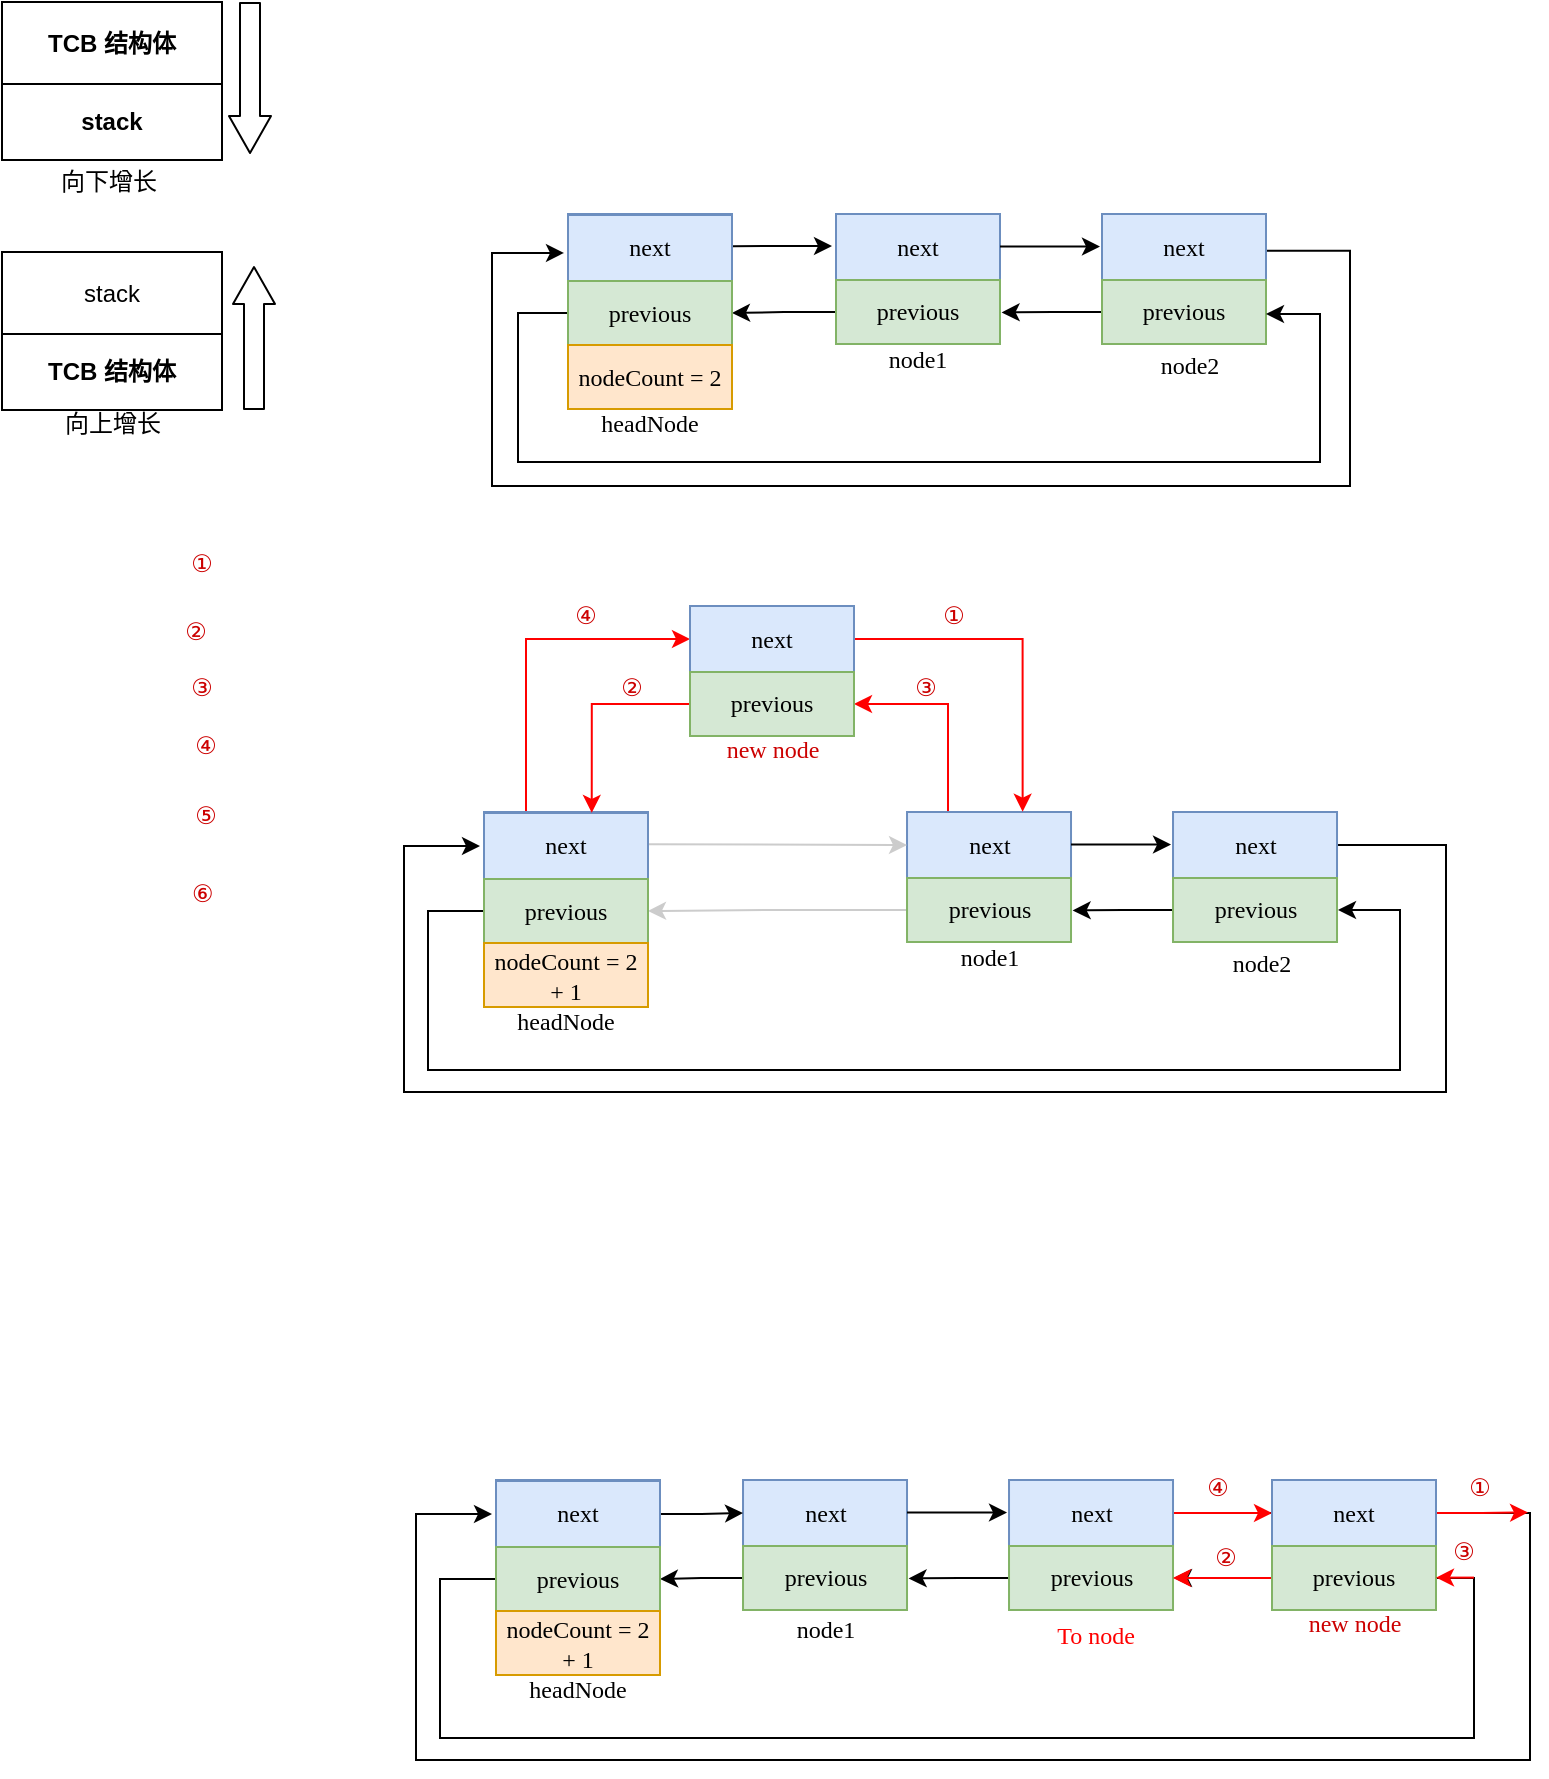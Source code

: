 <mxfile version="14.8.5" type="github">
  <diagram id="uJsgZqojlDLZ_dLQdqBV" name="第 1 页">
    <mxGraphModel dx="699" dy="451" grid="0" gridSize="10" guides="1" tooltips="1" connect="1" arrows="1" fold="1" page="0" pageScale="1" pageWidth="827" pageHeight="1169" math="0" shadow="0">
      <root>
        <mxCell id="0" />
        <mxCell id="1" parent="0" />
        <mxCell id="kMU8WNk6aDGuvhEju-qt-1" value="&lt;b&gt;TCB&amp;nbsp;结构体&lt;/b&gt;" style="rounded=0;whiteSpace=wrap;html=1;editable=0;" parent="1" vertex="1">
          <mxGeometry x="49" y="100" width="110" height="41" as="geometry" />
        </mxCell>
        <mxCell id="kMU8WNk6aDGuvhEju-qt-2" value="&lt;b&gt;stack&lt;/b&gt;" style="rounded=0;whiteSpace=wrap;html=1;editable=0;" parent="1" vertex="1">
          <mxGeometry x="49" y="141" width="110" height="38" as="geometry" />
        </mxCell>
        <mxCell id="kMU8WNk6aDGuvhEju-qt-3" value="" style="shape=flexArrow;endArrow=classic;html=1;endWidth=10;endSize=5.833;editable=0;" parent="1" edge="1">
          <mxGeometry width="50" height="50" relative="1" as="geometry">
            <mxPoint x="173" y="100" as="sourcePoint" />
            <mxPoint x="173" y="176" as="targetPoint" />
          </mxGeometry>
        </mxCell>
        <mxCell id="kMU8WNk6aDGuvhEju-qt-4" value="stack" style="rounded=0;whiteSpace=wrap;html=1;editable=0;" parent="1" vertex="1">
          <mxGeometry x="49" y="225" width="110" height="41" as="geometry" />
        </mxCell>
        <mxCell id="kMU8WNk6aDGuvhEju-qt-5" value="&lt;b&gt;TCB&amp;nbsp;结构体&lt;/b&gt;" style="rounded=0;whiteSpace=wrap;html=1;editable=0;" parent="1" vertex="1">
          <mxGeometry x="49" y="266" width="110" height="38" as="geometry" />
        </mxCell>
        <mxCell id="kMU8WNk6aDGuvhEju-qt-6" value="" style="shape=flexArrow;endArrow=classic;html=1;endWidth=10;endSize=5.833;editable=0;" parent="1" edge="1">
          <mxGeometry width="50" height="50" relative="1" as="geometry">
            <mxPoint x="175" y="304" as="sourcePoint" />
            <mxPoint x="175" y="232" as="targetPoint" />
          </mxGeometry>
        </mxCell>
        <mxCell id="kMU8WNk6aDGuvhEju-qt-7" value="向下增长" style="text;html=1;strokeColor=none;fillColor=none;align=center;verticalAlign=middle;whiteSpace=wrap;rounded=0;editable=0;" parent="1" vertex="1">
          <mxGeometry x="55" y="183" width="95" height="13" as="geometry" />
        </mxCell>
        <mxCell id="kMU8WNk6aDGuvhEju-qt-8" value="向上增长" style="text;html=1;strokeColor=none;fillColor=none;align=center;verticalAlign=middle;whiteSpace=wrap;rounded=0;editable=0;" parent="1" vertex="1">
          <mxGeometry x="56.5" y="304" width="95" height="13" as="geometry" />
        </mxCell>
        <mxCell id="8dFWQaJelui2mqba3q5z-1" value="&lt;font face=&quot;Times New Roman&quot;&gt;next&lt;/font&gt;" style="rounded=0;whiteSpace=wrap;html=1;fillColor=#dae8fc;strokeColor=#6c8ebf;" vertex="1" parent="1">
          <mxGeometry x="332" y="206" width="82" height="33" as="geometry" />
        </mxCell>
        <mxCell id="8dFWQaJelui2mqba3q5z-2" value="&lt;font face=&quot;Times New Roman&quot;&gt;previous&lt;/font&gt;" style="rounded=0;whiteSpace=wrap;html=1;fillColor=#d5e8d4;strokeColor=#82b366;" vertex="1" parent="1">
          <mxGeometry x="332" y="239" width="82" height="32" as="geometry" />
        </mxCell>
        <mxCell id="8dFWQaJelui2mqba3q5z-3" value="&lt;font face=&quot;Times New Roman&quot;&gt;nodeCount&lt;/font&gt;" style="rounded=0;whiteSpace=wrap;html=1;fillColor=#ffe6cc;strokeColor=#d79b00;" vertex="1" parent="1">
          <mxGeometry x="332" y="271" width="82" height="32" as="geometry" />
        </mxCell>
        <mxCell id="8dFWQaJelui2mqba3q5z-4" value="&lt;font face=&quot;Times New Roman&quot;&gt;next&lt;/font&gt;" style="rounded=0;whiteSpace=wrap;html=1;fillColor=#dae8fc;strokeColor=#6c8ebf;resizable=0;" vertex="1" parent="1">
          <mxGeometry x="466" y="206" width="82" height="33" as="geometry" />
        </mxCell>
        <mxCell id="8dFWQaJelui2mqba3q5z-16" style="edgeStyle=orthogonalEdgeStyle;rounded=0;orthogonalLoop=1;jettySize=auto;html=1;exitX=0;exitY=0.5;exitDx=0;exitDy=0;entryX=1;entryY=0.5;entryDx=0;entryDy=0;" edge="1" parent="1" source="8dFWQaJelui2mqba3q5z-5" target="8dFWQaJelui2mqba3q5z-11">
          <mxGeometry relative="1" as="geometry" />
        </mxCell>
        <mxCell id="8dFWQaJelui2mqba3q5z-5" value="&lt;font face=&quot;Times New Roman&quot;&gt;previous&lt;/font&gt;" style="rounded=0;whiteSpace=wrap;html=1;fillColor=#d5e8d4;strokeColor=#82b366;resizable=0;" vertex="1" parent="1">
          <mxGeometry x="466" y="239" width="82" height="32" as="geometry" />
        </mxCell>
        <mxCell id="8dFWQaJelui2mqba3q5z-23" style="edgeStyle=orthogonalEdgeStyle;rounded=0;orthogonalLoop=1;jettySize=auto;html=1;fontFamily=Times New Roman;exitX=0.997;exitY=0.557;exitDx=0;exitDy=0;exitPerimeter=0;" edge="1" parent="1" source="8dFWQaJelui2mqba3q5z-6">
          <mxGeometry relative="1" as="geometry">
            <mxPoint x="330" y="225.48" as="targetPoint" />
            <mxPoint x="695" y="224.997" as="sourcePoint" />
            <Array as="points">
              <mxPoint x="723" y="224" />
              <mxPoint x="723" y="342" />
              <mxPoint x="294" y="342" />
              <mxPoint x="294" y="225" />
            </Array>
          </mxGeometry>
        </mxCell>
        <mxCell id="8dFWQaJelui2mqba3q5z-6" value="&lt;font face=&quot;Times New Roman&quot;&gt;next&lt;/font&gt;" style="rounded=0;whiteSpace=wrap;html=1;fillColor=#dae8fc;strokeColor=#6c8ebf;resizable=0;" vertex="1" parent="1">
          <mxGeometry x="599" y="206" width="82" height="33" as="geometry" />
        </mxCell>
        <mxCell id="8dFWQaJelui2mqba3q5z-17" style="edgeStyle=orthogonalEdgeStyle;rounded=0;orthogonalLoop=1;jettySize=auto;html=1;exitX=0;exitY=0.5;exitDx=0;exitDy=0;" edge="1" parent="1" source="8dFWQaJelui2mqba3q5z-7">
          <mxGeometry relative="1" as="geometry">
            <mxPoint x="548.8" y="255.2" as="targetPoint" />
          </mxGeometry>
        </mxCell>
        <mxCell id="8dFWQaJelui2mqba3q5z-7" value="&lt;font face=&quot;Times New Roman&quot;&gt;previous&lt;/font&gt;" style="rounded=0;whiteSpace=wrap;html=1;fillColor=#d5e8d4;strokeColor=#82b366;resizable=0;" vertex="1" parent="1">
          <mxGeometry x="599" y="239" width="82" height="32" as="geometry" />
        </mxCell>
        <mxCell id="8dFWQaJelui2mqba3q5z-9" value="" style="endArrow=classic;html=1;" edge="1" parent="1">
          <mxGeometry width="50" height="50" relative="1" as="geometry">
            <mxPoint x="414" y="222.08" as="sourcePoint" />
            <mxPoint x="464" y="222" as="targetPoint" />
          </mxGeometry>
        </mxCell>
        <mxCell id="8dFWQaJelui2mqba3q5z-10" value="&lt;font face=&quot;Times New Roman&quot;&gt;next&lt;/font&gt;" style="rounded=0;whiteSpace=wrap;html=1;fillColor=#dae8fc;strokeColor=#6c8ebf;" vertex="1" parent="1">
          <mxGeometry x="332" y="206.5" width="82" height="33" as="geometry" />
        </mxCell>
        <mxCell id="8dFWQaJelui2mqba3q5z-22" style="edgeStyle=orthogonalEdgeStyle;rounded=0;orthogonalLoop=1;jettySize=auto;html=1;exitX=0;exitY=0.5;exitDx=0;exitDy=0;fontFamily=Times New Roman;" edge="1" parent="1" source="8dFWQaJelui2mqba3q5z-11">
          <mxGeometry relative="1" as="geometry">
            <mxPoint x="681" y="256" as="targetPoint" />
            <Array as="points">
              <mxPoint x="307" y="255" />
              <mxPoint x="307" y="330" />
              <mxPoint x="708" y="330" />
              <mxPoint x="708" y="256" />
            </Array>
          </mxGeometry>
        </mxCell>
        <mxCell id="8dFWQaJelui2mqba3q5z-11" value="&lt;font face=&quot;Times New Roman&quot;&gt;previous&lt;/font&gt;" style="rounded=0;whiteSpace=wrap;html=1;fillColor=#d5e8d4;strokeColor=#82b366;" vertex="1" parent="1">
          <mxGeometry x="332" y="239.5" width="82" height="32" as="geometry" />
        </mxCell>
        <mxCell id="8dFWQaJelui2mqba3q5z-12" value="&lt;font face=&quot;Times New Roman&quot;&gt;nodeCount = 2&lt;/font&gt;" style="rounded=0;whiteSpace=wrap;html=1;fillColor=#ffe6cc;strokeColor=#d79b00;" vertex="1" parent="1">
          <mxGeometry x="332" y="271.5" width="82" height="32" as="geometry" />
        </mxCell>
        <mxCell id="8dFWQaJelui2mqba3q5z-13" value="" style="endArrow=classic;html=1;" edge="1" parent="1">
          <mxGeometry width="50" height="50" relative="1" as="geometry">
            <mxPoint x="548" y="222.3" as="sourcePoint" />
            <mxPoint x="598" y="222.3" as="targetPoint" />
          </mxGeometry>
        </mxCell>
        <mxCell id="8dFWQaJelui2mqba3q5z-18" value="node1" style="text;html=1;strokeColor=none;fillColor=none;align=center;verticalAlign=middle;whiteSpace=wrap;rounded=0;fontFamily=Times New Roman;" vertex="1" parent="1">
          <mxGeometry x="487" y="269" width="40" height="20" as="geometry" />
        </mxCell>
        <mxCell id="8dFWQaJelui2mqba3q5z-19" value="headNode" style="text;html=1;strokeColor=none;fillColor=none;align=center;verticalAlign=middle;whiteSpace=wrap;rounded=0;fontFamily=Times New Roman;" vertex="1" parent="1">
          <mxGeometry x="353" y="300.5" width="40" height="20" as="geometry" />
        </mxCell>
        <mxCell id="8dFWQaJelui2mqba3q5z-20" value="node2" style="text;html=1;strokeColor=none;fillColor=none;align=center;verticalAlign=middle;whiteSpace=wrap;rounded=0;fontFamily=Times New Roman;" vertex="1" parent="1">
          <mxGeometry x="623" y="271.5" width="40" height="20" as="geometry" />
        </mxCell>
        <mxCell id="8dFWQaJelui2mqba3q5z-71" style="edgeStyle=orthogonalEdgeStyle;rounded=0;orthogonalLoop=1;jettySize=auto;html=1;exitX=0.5;exitY=0;exitDx=0;exitDy=0;fontFamily=Times New Roman;entryX=0;entryY=0.5;entryDx=0;entryDy=0;fontColor=#CC0000;strokeColor=#FF0000;" edge="1" parent="1" source="8dFWQaJelui2mqba3q5z-45" target="8dFWQaJelui2mqba3q5z-66">
          <mxGeometry relative="1" as="geometry">
            <mxPoint x="331.286" y="420.286" as="targetPoint" />
            <Array as="points">
              <mxPoint x="311" y="505" />
              <mxPoint x="311" y="419" />
            </Array>
          </mxGeometry>
        </mxCell>
        <mxCell id="8dFWQaJelui2mqba3q5z-45" value="&lt;font face=&quot;Times New Roman&quot;&gt;next&lt;/font&gt;" style="rounded=0;whiteSpace=wrap;html=1;fillColor=#dae8fc;strokeColor=#6c8ebf;" vertex="1" parent="1">
          <mxGeometry x="290" y="505" width="82" height="33" as="geometry" />
        </mxCell>
        <mxCell id="8dFWQaJelui2mqba3q5z-46" value="&lt;font face=&quot;Times New Roman&quot;&gt;previous&lt;/font&gt;" style="rounded=0;whiteSpace=wrap;html=1;fillColor=#d5e8d4;strokeColor=#82b366;" vertex="1" parent="1">
          <mxGeometry x="290" y="538" width="82" height="32" as="geometry" />
        </mxCell>
        <mxCell id="8dFWQaJelui2mqba3q5z-47" value="&lt;font face=&quot;Times New Roman&quot;&gt;nodeCount&lt;/font&gt;" style="rounded=0;whiteSpace=wrap;html=1;fillColor=#ffe6cc;strokeColor=#d79b00;" vertex="1" parent="1">
          <mxGeometry x="290" y="570" width="82" height="32" as="geometry" />
        </mxCell>
        <mxCell id="8dFWQaJelui2mqba3q5z-75" style="edgeStyle=orthogonalEdgeStyle;rounded=0;orthogonalLoop=1;jettySize=auto;html=1;exitX=0.25;exitY=0;exitDx=0;exitDy=0;entryX=1;entryY=0.5;entryDx=0;entryDy=0;fontFamily=Times New Roman;fontColor=#CC0000;strokeColor=#FF0000;" edge="1" parent="1" source="8dFWQaJelui2mqba3q5z-48" target="8dFWQaJelui2mqba3q5z-67">
          <mxGeometry relative="1" as="geometry" />
        </mxCell>
        <mxCell id="8dFWQaJelui2mqba3q5z-48" value="&lt;font face=&quot;Times New Roman&quot;&gt;next&lt;/font&gt;" style="rounded=0;whiteSpace=wrap;html=1;fillColor=#dae8fc;strokeColor=#6c8ebf;resizable=0;" vertex="1" parent="1">
          <mxGeometry x="501.51" y="505" width="82" height="33" as="geometry" />
        </mxCell>
        <mxCell id="8dFWQaJelui2mqba3q5z-49" style="edgeStyle=orthogonalEdgeStyle;rounded=0;orthogonalLoop=1;jettySize=auto;html=1;exitX=0;exitY=0.5;exitDx=0;exitDy=0;entryX=1;entryY=0.5;entryDx=0;entryDy=0;strokeColor=#CCCCCC;" edge="1" parent="1" source="8dFWQaJelui2mqba3q5z-50" target="8dFWQaJelui2mqba3q5z-58">
          <mxGeometry relative="1" as="geometry" />
        </mxCell>
        <mxCell id="8dFWQaJelui2mqba3q5z-50" value="&lt;font face=&quot;Times New Roman&quot;&gt;previous&lt;/font&gt;" style="rounded=0;whiteSpace=wrap;html=1;fillColor=#d5e8d4;strokeColor=#82b366;resizable=0;" vertex="1" parent="1">
          <mxGeometry x="501.51" y="538" width="82" height="32" as="geometry" />
        </mxCell>
        <mxCell id="8dFWQaJelui2mqba3q5z-65" style="edgeStyle=orthogonalEdgeStyle;rounded=0;orthogonalLoop=1;jettySize=auto;html=1;fontFamily=Times New Roman;" edge="1" parent="1" source="8dFWQaJelui2mqba3q5z-52">
          <mxGeometry relative="1" as="geometry">
            <mxPoint x="288" y="522" as="targetPoint" />
            <Array as="points">
              <mxPoint x="771" y="522" />
              <mxPoint x="771" y="645" />
              <mxPoint x="250" y="645" />
              <mxPoint x="250" y="522" />
            </Array>
          </mxGeometry>
        </mxCell>
        <mxCell id="8dFWQaJelui2mqba3q5z-52" value="&lt;font face=&quot;Times New Roman&quot;&gt;next&lt;/font&gt;" style="rounded=0;whiteSpace=wrap;html=1;fillColor=#dae8fc;strokeColor=#6c8ebf;resizable=0;" vertex="1" parent="1">
          <mxGeometry x="634.51" y="505" width="82" height="33" as="geometry" />
        </mxCell>
        <mxCell id="8dFWQaJelui2mqba3q5z-53" style="edgeStyle=orthogonalEdgeStyle;rounded=0;orthogonalLoop=1;jettySize=auto;html=1;exitX=0;exitY=0.5;exitDx=0;exitDy=0;" edge="1" parent="1" source="8dFWQaJelui2mqba3q5z-54">
          <mxGeometry relative="1" as="geometry">
            <mxPoint x="584.31" y="554.2" as="targetPoint" />
          </mxGeometry>
        </mxCell>
        <mxCell id="8dFWQaJelui2mqba3q5z-54" value="&lt;font face=&quot;Times New Roman&quot;&gt;previous&lt;/font&gt;" style="rounded=0;whiteSpace=wrap;html=1;fillColor=#d5e8d4;strokeColor=#82b366;resizable=0;" vertex="1" parent="1">
          <mxGeometry x="634.51" y="538" width="82" height="32" as="geometry" />
        </mxCell>
        <mxCell id="8dFWQaJelui2mqba3q5z-55" value="" style="endArrow=classic;html=1;entryX=0;entryY=0.5;entryDx=0;entryDy=0;strokeColor=#CCCCCC;" edge="1" parent="1" target="8dFWQaJelui2mqba3q5z-48">
          <mxGeometry width="50" height="50" relative="1" as="geometry">
            <mxPoint x="372" y="521.08" as="sourcePoint" />
            <mxPoint x="422" y="521" as="targetPoint" />
          </mxGeometry>
        </mxCell>
        <mxCell id="8dFWQaJelui2mqba3q5z-56" value="&lt;font face=&quot;Times New Roman&quot;&gt;next&lt;/font&gt;" style="rounded=0;whiteSpace=wrap;html=1;fillColor=#dae8fc;strokeColor=#6c8ebf;" vertex="1" parent="1">
          <mxGeometry x="290" y="505.5" width="82" height="33" as="geometry" />
        </mxCell>
        <mxCell id="8dFWQaJelui2mqba3q5z-64" style="edgeStyle=orthogonalEdgeStyle;rounded=0;orthogonalLoop=1;jettySize=auto;html=1;fontFamily=Times New Roman;" edge="1" parent="1" source="8dFWQaJelui2mqba3q5z-58">
          <mxGeometry relative="1" as="geometry">
            <mxPoint x="717" y="554" as="targetPoint" />
            <Array as="points">
              <mxPoint x="262" y="555" />
              <mxPoint x="262" y="634" />
              <mxPoint x="748" y="634" />
              <mxPoint x="748" y="554" />
            </Array>
          </mxGeometry>
        </mxCell>
        <mxCell id="8dFWQaJelui2mqba3q5z-58" value="&lt;font face=&quot;Times New Roman&quot;&gt;previous&lt;/font&gt;" style="rounded=0;whiteSpace=wrap;html=1;fillColor=#d5e8d4;strokeColor=#82b366;" vertex="1" parent="1">
          <mxGeometry x="290" y="538.5" width="82" height="32" as="geometry" />
        </mxCell>
        <mxCell id="8dFWQaJelui2mqba3q5z-59" value="&lt;font face=&quot;Times New Roman&quot;&gt;nodeCount = 2 + 1&lt;/font&gt;" style="rounded=0;whiteSpace=wrap;html=1;fillColor=#ffe6cc;strokeColor=#d79b00;" vertex="1" parent="1">
          <mxGeometry x="290" y="570.5" width="82" height="32" as="geometry" />
        </mxCell>
        <mxCell id="8dFWQaJelui2mqba3q5z-60" value="" style="endArrow=classic;html=1;" edge="1" parent="1">
          <mxGeometry width="50" height="50" relative="1" as="geometry">
            <mxPoint x="583.51" y="521.3" as="sourcePoint" />
            <mxPoint x="633.51" y="521.3" as="targetPoint" />
          </mxGeometry>
        </mxCell>
        <mxCell id="8dFWQaJelui2mqba3q5z-61" value="node1" style="text;html=1;strokeColor=none;fillColor=none;align=center;verticalAlign=middle;whiteSpace=wrap;rounded=0;fontFamily=Times New Roman;" vertex="1" parent="1">
          <mxGeometry x="522.51" y="568" width="40" height="20" as="geometry" />
        </mxCell>
        <mxCell id="8dFWQaJelui2mqba3q5z-62" value="headNode" style="text;html=1;strokeColor=none;fillColor=none;align=center;verticalAlign=middle;whiteSpace=wrap;rounded=0;fontFamily=Times New Roman;" vertex="1" parent="1">
          <mxGeometry x="311" y="599.5" width="40" height="20" as="geometry" />
        </mxCell>
        <mxCell id="8dFWQaJelui2mqba3q5z-63" value="node2" style="text;html=1;strokeColor=none;fillColor=none;align=center;verticalAlign=middle;whiteSpace=wrap;rounded=0;fontFamily=Times New Roman;" vertex="1" parent="1">
          <mxGeometry x="658.51" y="570.5" width="40" height="20" as="geometry" />
        </mxCell>
        <mxCell id="8dFWQaJelui2mqba3q5z-73" style="edgeStyle=orthogonalEdgeStyle;rounded=0;orthogonalLoop=1;jettySize=auto;html=1;exitX=1;exitY=0.5;exitDx=0;exitDy=0;entryX=0.705;entryY=-0.004;entryDx=0;entryDy=0;entryPerimeter=0;fontFamily=Times New Roman;fontColor=#CC0000;strokeColor=#FF0000;" edge="1" parent="1" source="8dFWQaJelui2mqba3q5z-66" target="8dFWQaJelui2mqba3q5z-48">
          <mxGeometry relative="1" as="geometry" />
        </mxCell>
        <mxCell id="8dFWQaJelui2mqba3q5z-66" value="&lt;font face=&quot;Times New Roman&quot;&gt;next&lt;/font&gt;" style="rounded=0;whiteSpace=wrap;html=1;fillColor=#dae8fc;strokeColor=#6c8ebf;resizable=0;" vertex="1" parent="1">
          <mxGeometry x="393" y="402" width="82" height="33" as="geometry" />
        </mxCell>
        <mxCell id="8dFWQaJelui2mqba3q5z-74" style="edgeStyle=orthogonalEdgeStyle;rounded=0;orthogonalLoop=1;jettySize=auto;html=1;exitX=0;exitY=0.5;exitDx=0;exitDy=0;entryX=0.657;entryY=0.013;entryDx=0;entryDy=0;entryPerimeter=0;fontFamily=Times New Roman;fontColor=#CC0000;strokeColor=#FF0000;" edge="1" parent="1" source="8dFWQaJelui2mqba3q5z-67" target="8dFWQaJelui2mqba3q5z-45">
          <mxGeometry relative="1" as="geometry" />
        </mxCell>
        <mxCell id="8dFWQaJelui2mqba3q5z-67" value="&lt;font face=&quot;Times New Roman&quot;&gt;previous&lt;/font&gt;" style="rounded=0;whiteSpace=wrap;html=1;fillColor=#d5e8d4;strokeColor=#82b366;resizable=0;" vertex="1" parent="1">
          <mxGeometry x="393" y="435" width="82" height="32" as="geometry" />
        </mxCell>
        <mxCell id="8dFWQaJelui2mqba3q5z-68" value="new node" style="text;html=1;strokeColor=none;fillColor=none;align=center;verticalAlign=middle;whiteSpace=wrap;rounded=0;fontFamily=Times New Roman;fontColor=#CC0000;" vertex="1" parent="1">
          <mxGeometry x="403" y="464" width="63" height="20" as="geometry" />
        </mxCell>
        <mxCell id="8dFWQaJelui2mqba3q5z-78" value="①" style="text;html=1;strokeColor=none;fillColor=none;align=center;verticalAlign=middle;whiteSpace=wrap;rounded=0;fontFamily=Times New Roman;fontColor=#CC0000;" vertex="1" parent="1">
          <mxGeometry x="129" y="371" width="40" height="20" as="geometry" />
        </mxCell>
        <mxCell id="8dFWQaJelui2mqba3q5z-79" value="②" style="text;html=1;strokeColor=none;fillColor=none;align=center;verticalAlign=middle;whiteSpace=wrap;rounded=0;fontFamily=Times New Roman;fontColor=#CC0000;" vertex="1" parent="1">
          <mxGeometry x="126" y="405" width="40" height="20" as="geometry" />
        </mxCell>
        <mxCell id="8dFWQaJelui2mqba3q5z-82" value="③" style="text;html=1;strokeColor=none;fillColor=none;align=center;verticalAlign=middle;whiteSpace=wrap;rounded=0;fontFamily=Times New Roman;fontColor=#CC0000;" vertex="1" parent="1">
          <mxGeometry x="129" y="433" width="40" height="20" as="geometry" />
        </mxCell>
        <mxCell id="8dFWQaJelui2mqba3q5z-83" value="④" style="text;html=1;strokeColor=none;fillColor=none;align=center;verticalAlign=middle;whiteSpace=wrap;rounded=0;fontFamily=Times New Roman;fontColor=#CC0000;" vertex="1" parent="1">
          <mxGeometry x="131" y="462" width="40" height="20" as="geometry" />
        </mxCell>
        <mxCell id="8dFWQaJelui2mqba3q5z-84" value="⑤" style="text;html=1;strokeColor=none;fillColor=none;align=center;verticalAlign=middle;whiteSpace=wrap;rounded=0;fontFamily=Times New Roman;fontColor=#CC0000;" vertex="1" parent="1">
          <mxGeometry x="131" y="497" width="40" height="20" as="geometry" />
        </mxCell>
        <mxCell id="8dFWQaJelui2mqba3q5z-85" style="edgeStyle=orthogonalEdgeStyle;rounded=0;orthogonalLoop=1;jettySize=auto;html=1;exitX=0.5;exitY=1;exitDx=0;exitDy=0;fontFamily=Times New Roman;fontColor=#CC0000;strokeColor=#CCCCCC;" edge="1" parent="1" source="8dFWQaJelui2mqba3q5z-83" target="8dFWQaJelui2mqba3q5z-83">
          <mxGeometry relative="1" as="geometry" />
        </mxCell>
        <mxCell id="8dFWQaJelui2mqba3q5z-86" value="⑥" style="text;whiteSpace=wrap;html=1;fontFamily=Times New Roman;fontColor=#CC0000;" vertex="1" parent="1">
          <mxGeometry x="142.0" y="532.001" width="32" height="28" as="geometry" />
        </mxCell>
        <mxCell id="8dFWQaJelui2mqba3q5z-87" value="①" style="text;html=1;strokeColor=none;fillColor=none;align=center;verticalAlign=middle;whiteSpace=wrap;rounded=0;fontFamily=Times New Roman;fontColor=#CC0000;" vertex="1" parent="1">
          <mxGeometry x="505" y="397" width="40" height="20" as="geometry" />
        </mxCell>
        <mxCell id="8dFWQaJelui2mqba3q5z-88" value="②" style="text;html=1;strokeColor=none;fillColor=none;align=center;verticalAlign=middle;whiteSpace=wrap;rounded=0;fontFamily=Times New Roman;fontColor=#CC0000;" vertex="1" parent="1">
          <mxGeometry x="344" y="433" width="40" height="20" as="geometry" />
        </mxCell>
        <mxCell id="8dFWQaJelui2mqba3q5z-89" value="③" style="text;html=1;strokeColor=none;fillColor=none;align=center;verticalAlign=middle;whiteSpace=wrap;rounded=0;fontFamily=Times New Roman;fontColor=#CC0000;" vertex="1" parent="1">
          <mxGeometry x="491" y="433" width="40" height="20" as="geometry" />
        </mxCell>
        <mxCell id="8dFWQaJelui2mqba3q5z-90" value="④" style="text;html=1;strokeColor=none;fillColor=none;align=center;verticalAlign=middle;whiteSpace=wrap;rounded=0;fontFamily=Times New Roman;fontColor=#CC0000;" vertex="1" parent="1">
          <mxGeometry x="321" y="397" width="40" height="20" as="geometry" />
        </mxCell>
        <mxCell id="8dFWQaJelui2mqba3q5z-92" value="&lt;font face=&quot;Times New Roman&quot;&gt;next&lt;/font&gt;" style="rounded=0;whiteSpace=wrap;html=1;fillColor=#dae8fc;strokeColor=#6c8ebf;" vertex="1" parent="1">
          <mxGeometry x="296" y="839" width="82" height="33" as="geometry" />
        </mxCell>
        <mxCell id="8dFWQaJelui2mqba3q5z-93" value="&lt;font face=&quot;Times New Roman&quot;&gt;previous&lt;/font&gt;" style="rounded=0;whiteSpace=wrap;html=1;fillColor=#d5e8d4;strokeColor=#82b366;" vertex="1" parent="1">
          <mxGeometry x="296" y="872" width="82" height="32" as="geometry" />
        </mxCell>
        <mxCell id="8dFWQaJelui2mqba3q5z-94" value="&lt;font face=&quot;Times New Roman&quot;&gt;nodeCount&lt;/font&gt;" style="rounded=0;whiteSpace=wrap;html=1;fillColor=#ffe6cc;strokeColor=#d79b00;" vertex="1" parent="1">
          <mxGeometry x="296" y="904" width="82" height="32" as="geometry" />
        </mxCell>
        <mxCell id="8dFWQaJelui2mqba3q5z-96" value="&lt;font face=&quot;Times New Roman&quot;&gt;next&lt;/font&gt;" style="rounded=0;whiteSpace=wrap;html=1;fillColor=#dae8fc;strokeColor=#6c8ebf;resizable=0;" vertex="1" parent="1">
          <mxGeometry x="419.51" y="839" width="82" height="33" as="geometry" />
        </mxCell>
        <mxCell id="8dFWQaJelui2mqba3q5z-128" style="edgeStyle=orthogonalEdgeStyle;rounded=0;orthogonalLoop=1;jettySize=auto;html=1;exitX=0;exitY=0.5;exitDx=0;exitDy=0;entryX=1;entryY=0.5;entryDx=0;entryDy=0;fontFamily=Times New Roman;fontColor=#CC0000;" edge="1" parent="1" source="8dFWQaJelui2mqba3q5z-98" target="8dFWQaJelui2mqba3q5z-106">
          <mxGeometry relative="1" as="geometry" />
        </mxCell>
        <mxCell id="8dFWQaJelui2mqba3q5z-98" value="&lt;font face=&quot;Times New Roman&quot;&gt;previous&lt;/font&gt;" style="rounded=0;whiteSpace=wrap;html=1;fillColor=#d5e8d4;strokeColor=#82b366;resizable=0;" vertex="1" parent="1">
          <mxGeometry x="419.51" y="872" width="82" height="32" as="geometry" />
        </mxCell>
        <mxCell id="8dFWQaJelui2mqba3q5z-99" style="edgeStyle=orthogonalEdgeStyle;rounded=0;orthogonalLoop=1;jettySize=auto;html=1;fontFamily=Times New Roman;" edge="1" parent="1" source="8dFWQaJelui2mqba3q5z-100">
          <mxGeometry relative="1" as="geometry">
            <mxPoint x="294" y="856" as="targetPoint" />
            <Array as="points">
              <mxPoint x="813" y="855" />
              <mxPoint x="813" y="979" />
              <mxPoint x="256" y="979" />
              <mxPoint x="256" y="856" />
            </Array>
          </mxGeometry>
        </mxCell>
        <mxCell id="8dFWQaJelui2mqba3q5z-131" style="edgeStyle=orthogonalEdgeStyle;rounded=0;orthogonalLoop=1;jettySize=auto;html=1;exitX=1;exitY=0.5;exitDx=0;exitDy=0;entryX=0;entryY=0.5;entryDx=0;entryDy=0;fontFamily=Times New Roman;fontColor=#CC0000;strokeColor=#FF0000;" edge="1" parent="1" source="8dFWQaJelui2mqba3q5z-100" target="8dFWQaJelui2mqba3q5z-113">
          <mxGeometry relative="1" as="geometry" />
        </mxCell>
        <mxCell id="8dFWQaJelui2mqba3q5z-100" value="&lt;font face=&quot;Times New Roman&quot;&gt;next&lt;/font&gt;" style="rounded=0;whiteSpace=wrap;html=1;fillColor=#dae8fc;strokeColor=#6c8ebf;resizable=0;" vertex="1" parent="1">
          <mxGeometry x="552.51" y="839" width="82" height="33" as="geometry" />
        </mxCell>
        <mxCell id="8dFWQaJelui2mqba3q5z-101" style="edgeStyle=orthogonalEdgeStyle;rounded=0;orthogonalLoop=1;jettySize=auto;html=1;exitX=0;exitY=0.5;exitDx=0;exitDy=0;" edge="1" parent="1" source="8dFWQaJelui2mqba3q5z-102">
          <mxGeometry relative="1" as="geometry">
            <mxPoint x="502.31" y="888.2" as="targetPoint" />
          </mxGeometry>
        </mxCell>
        <mxCell id="8dFWQaJelui2mqba3q5z-102" value="&lt;font face=&quot;Times New Roman&quot;&gt;previous&lt;/font&gt;" style="rounded=0;whiteSpace=wrap;html=1;fillColor=#d5e8d4;strokeColor=#82b366;resizable=0;" vertex="1" parent="1">
          <mxGeometry x="552.51" y="872" width="82" height="32" as="geometry" />
        </mxCell>
        <mxCell id="8dFWQaJelui2mqba3q5z-127" style="edgeStyle=orthogonalEdgeStyle;rounded=0;orthogonalLoop=1;jettySize=auto;html=1;exitX=1;exitY=0.5;exitDx=0;exitDy=0;entryX=0;entryY=0.5;entryDx=0;entryDy=0;fontFamily=Times New Roman;fontColor=#CC0000;" edge="1" parent="1" source="8dFWQaJelui2mqba3q5z-104" target="8dFWQaJelui2mqba3q5z-96">
          <mxGeometry relative="1" as="geometry" />
        </mxCell>
        <mxCell id="8dFWQaJelui2mqba3q5z-104" value="&lt;font face=&quot;Times New Roman&quot;&gt;next&lt;/font&gt;" style="rounded=0;whiteSpace=wrap;html=1;fillColor=#dae8fc;strokeColor=#6c8ebf;" vertex="1" parent="1">
          <mxGeometry x="296" y="839.5" width="82" height="33" as="geometry" />
        </mxCell>
        <mxCell id="8dFWQaJelui2mqba3q5z-105" style="edgeStyle=orthogonalEdgeStyle;rounded=0;orthogonalLoop=1;jettySize=auto;html=1;fontFamily=Times New Roman;" edge="1" parent="1" source="8dFWQaJelui2mqba3q5z-106">
          <mxGeometry relative="1" as="geometry">
            <mxPoint x="635" y="888" as="targetPoint" />
            <Array as="points">
              <mxPoint x="268" y="889" />
              <mxPoint x="268" y="968" />
              <mxPoint x="785" y="968" />
              <mxPoint x="785" y="888" />
            </Array>
          </mxGeometry>
        </mxCell>
        <mxCell id="8dFWQaJelui2mqba3q5z-106" value="&lt;font face=&quot;Times New Roman&quot;&gt;previous&lt;/font&gt;" style="rounded=0;whiteSpace=wrap;html=1;fillColor=#d5e8d4;strokeColor=#82b366;" vertex="1" parent="1">
          <mxGeometry x="296" y="872.5" width="82" height="32" as="geometry" />
        </mxCell>
        <mxCell id="8dFWQaJelui2mqba3q5z-107" value="&lt;font face=&quot;Times New Roman&quot;&gt;nodeCount = 2 + 1&lt;/font&gt;" style="rounded=0;whiteSpace=wrap;html=1;fillColor=#ffe6cc;strokeColor=#d79b00;" vertex="1" parent="1">
          <mxGeometry x="296" y="904.5" width="82" height="32" as="geometry" />
        </mxCell>
        <mxCell id="8dFWQaJelui2mqba3q5z-108" value="" style="endArrow=classic;html=1;" edge="1" parent="1">
          <mxGeometry width="50" height="50" relative="1" as="geometry">
            <mxPoint x="501.51" y="855.3" as="sourcePoint" />
            <mxPoint x="551.51" y="855.3" as="targetPoint" />
          </mxGeometry>
        </mxCell>
        <mxCell id="8dFWQaJelui2mqba3q5z-109" value="node1" style="text;html=1;strokeColor=none;fillColor=none;align=center;verticalAlign=middle;whiteSpace=wrap;rounded=0;fontFamily=Times New Roman;" vertex="1" parent="1">
          <mxGeometry x="440.51" y="904" width="40" height="20" as="geometry" />
        </mxCell>
        <mxCell id="8dFWQaJelui2mqba3q5z-110" value="headNode" style="text;html=1;strokeColor=none;fillColor=none;align=center;verticalAlign=middle;whiteSpace=wrap;rounded=0;fontFamily=Times New Roman;" vertex="1" parent="1">
          <mxGeometry x="317" y="933.5" width="40" height="20" as="geometry" />
        </mxCell>
        <mxCell id="8dFWQaJelui2mqba3q5z-111" value="&lt;font color=&quot;#ff0000&quot;&gt;To&amp;nbsp;node&lt;/font&gt;" style="text;html=1;strokeColor=none;fillColor=none;align=center;verticalAlign=middle;whiteSpace=wrap;rounded=0;fontFamily=Times New Roman;" vertex="1" parent="1">
          <mxGeometry x="576" y="907" width="40" height="20" as="geometry" />
        </mxCell>
        <mxCell id="8dFWQaJelui2mqba3q5z-133" style="edgeStyle=orthogonalEdgeStyle;rounded=0;orthogonalLoop=1;jettySize=auto;html=1;exitX=1;exitY=0.5;exitDx=0;exitDy=0;fontFamily=Times New Roman;fontColor=#CC0000;strokeColor=#FF0000;" edge="1" parent="1" source="8dFWQaJelui2mqba3q5z-113">
          <mxGeometry relative="1" as="geometry">
            <mxPoint x="812.034" y="855.207" as="targetPoint" />
          </mxGeometry>
        </mxCell>
        <mxCell id="8dFWQaJelui2mqba3q5z-113" value="&lt;font face=&quot;Times New Roman&quot;&gt;next&lt;/font&gt;" style="rounded=0;whiteSpace=wrap;html=1;fillColor=#dae8fc;strokeColor=#6c8ebf;resizable=0;" vertex="1" parent="1">
          <mxGeometry x="684" y="839" width="82" height="33" as="geometry" />
        </mxCell>
        <mxCell id="8dFWQaJelui2mqba3q5z-132" style="edgeStyle=orthogonalEdgeStyle;rounded=0;orthogonalLoop=1;jettySize=auto;html=1;exitX=0;exitY=0.5;exitDx=0;exitDy=0;entryX=1;entryY=0.5;entryDx=0;entryDy=0;fontFamily=Times New Roman;fontColor=#CC0000;strokeColor=#FF0000;" edge="1" parent="1" source="8dFWQaJelui2mqba3q5z-115" target="8dFWQaJelui2mqba3q5z-102">
          <mxGeometry relative="1" as="geometry" />
        </mxCell>
        <mxCell id="8dFWQaJelui2mqba3q5z-115" value="&lt;font face=&quot;Times New Roman&quot;&gt;previous&lt;/font&gt;" style="rounded=0;whiteSpace=wrap;html=1;fillColor=#d5e8d4;strokeColor=#82b366;resizable=0;" vertex="1" parent="1">
          <mxGeometry x="684" y="872" width="82" height="32" as="geometry" />
        </mxCell>
        <mxCell id="8dFWQaJelui2mqba3q5z-116" value="new node" style="text;html=1;strokeColor=none;fillColor=none;align=center;verticalAlign=middle;whiteSpace=wrap;rounded=0;fontFamily=Times New Roman;fontColor=#CC0000;" vertex="1" parent="1">
          <mxGeometry x="694" y="901" width="63" height="20" as="geometry" />
        </mxCell>
        <mxCell id="8dFWQaJelui2mqba3q5z-118" value="①" style="text;html=1;strokeColor=none;fillColor=none;align=center;verticalAlign=middle;whiteSpace=wrap;rounded=0;fontFamily=Times New Roman;fontColor=#CC0000;" vertex="1" parent="1">
          <mxGeometry x="768" y="833" width="40" height="20" as="geometry" />
        </mxCell>
        <mxCell id="8dFWQaJelui2mqba3q5z-119" value="②" style="text;html=1;strokeColor=none;fillColor=none;align=center;verticalAlign=middle;whiteSpace=wrap;rounded=0;fontFamily=Times New Roman;fontColor=#CC0000;" vertex="1" parent="1">
          <mxGeometry x="641" y="868" width="40" height="20" as="geometry" />
        </mxCell>
        <mxCell id="8dFWQaJelui2mqba3q5z-120" value="③" style="text;html=1;strokeColor=none;fillColor=none;align=center;verticalAlign=middle;whiteSpace=wrap;rounded=0;fontFamily=Times New Roman;fontColor=#CC0000;" vertex="1" parent="1">
          <mxGeometry x="760" y="865" width="40" height="20" as="geometry" />
        </mxCell>
        <mxCell id="8dFWQaJelui2mqba3q5z-121" value="④" style="text;html=1;strokeColor=none;fillColor=none;align=center;verticalAlign=middle;whiteSpace=wrap;rounded=0;fontFamily=Times New Roman;fontColor=#CC0000;" vertex="1" parent="1">
          <mxGeometry x="637" y="833" width="40" height="20" as="geometry" />
        </mxCell>
        <mxCell id="8dFWQaJelui2mqba3q5z-134" value="" style="endArrow=classic;html=1;fontFamily=Times New Roman;fontColor=#CC0000;strokeColor=#FF0000;" edge="1" parent="1">
          <mxGeometry width="50" height="50" relative="1" as="geometry">
            <mxPoint x="785" y="887.8" as="sourcePoint" />
            <mxPoint x="766" y="887.8" as="targetPoint" />
          </mxGeometry>
        </mxCell>
      </root>
    </mxGraphModel>
  </diagram>
</mxfile>
